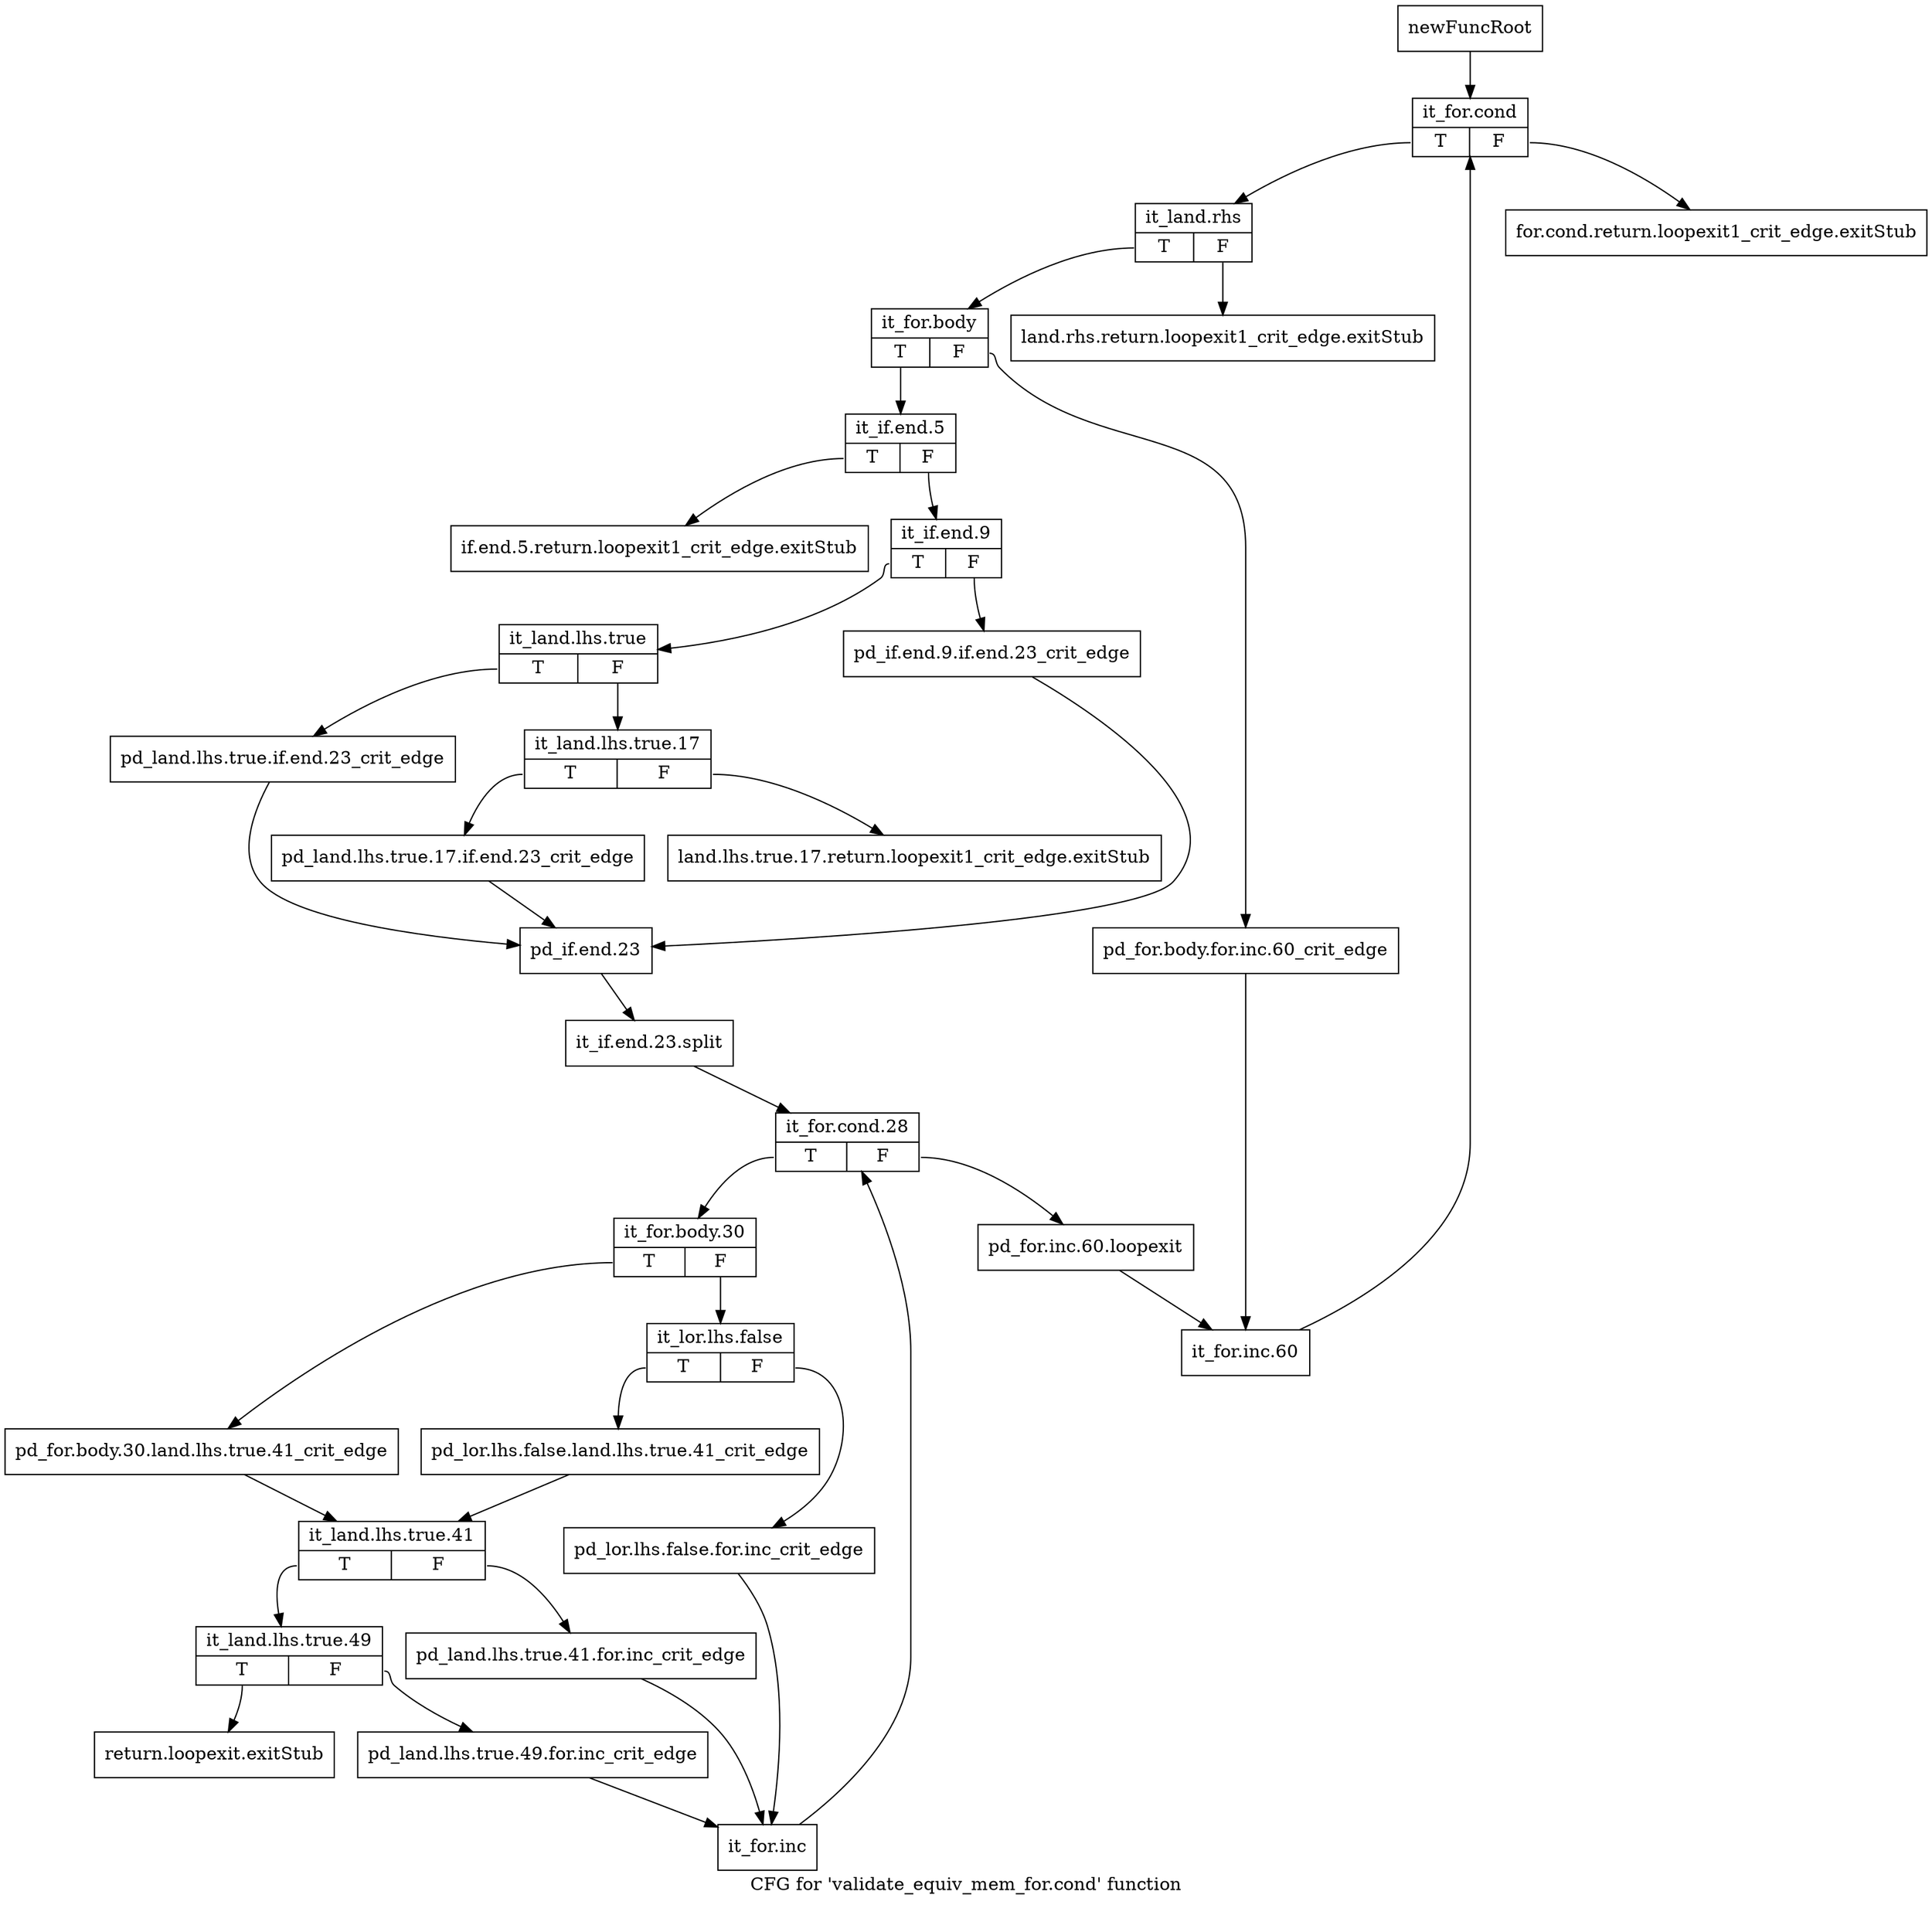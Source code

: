 digraph "CFG for 'validate_equiv_mem_for.cond' function" {
	label="CFG for 'validate_equiv_mem_for.cond' function";

	Node0xb47bc70 [shape=record,label="{newFuncRoot}"];
	Node0xb47bc70 -> Node0xb47be50;
	Node0xb47bcc0 [shape=record,label="{for.cond.return.loopexit1_crit_edge.exitStub}"];
	Node0xb47bd10 [shape=record,label="{land.rhs.return.loopexit1_crit_edge.exitStub}"];
	Node0xb47bd60 [shape=record,label="{if.end.5.return.loopexit1_crit_edge.exitStub}"];
	Node0xb47bdb0 [shape=record,label="{land.lhs.true.17.return.loopexit1_crit_edge.exitStub}"];
	Node0xb47be00 [shape=record,label="{return.loopexit.exitStub}"];
	Node0xb47be50 [shape=record,label="{it_for.cond|{<s0>T|<s1>F}}"];
	Node0xb47be50:s0 -> Node0xb47bea0;
	Node0xb47be50:s1 -> Node0xb47bcc0;
	Node0xb47bea0 [shape=record,label="{it_land.rhs|{<s0>T|<s1>F}}"];
	Node0xb47bea0:s0 -> Node0xb47bef0;
	Node0xb47bea0:s1 -> Node0xb47bd10;
	Node0xb47bef0 [shape=record,label="{it_for.body|{<s0>T|<s1>F}}"];
	Node0xb47bef0:s0 -> Node0xb47bf90;
	Node0xb47bef0:s1 -> Node0xb47bf40;
	Node0xb47bf40 [shape=record,label="{pd_for.body.for.inc.60_crit_edge}"];
	Node0xb47bf40 -> Node0xb47c2b0;
	Node0xb47bf90 [shape=record,label="{it_if.end.5|{<s0>T|<s1>F}}"];
	Node0xb47bf90:s0 -> Node0xb47bd60;
	Node0xb47bf90:s1 -> Node0xb47bfe0;
	Node0xb47bfe0 [shape=record,label="{it_if.end.9|{<s0>T|<s1>F}}"];
	Node0xb47bfe0:s0 -> Node0xb47c080;
	Node0xb47bfe0:s1 -> Node0xb47c030;
	Node0xb47c030 [shape=record,label="{pd_if.end.9.if.end.23_crit_edge}"];
	Node0xb47c030 -> Node0xb47c1c0;
	Node0xb47c080 [shape=record,label="{it_land.lhs.true|{<s0>T|<s1>F}}"];
	Node0xb47c080:s0 -> Node0xb47c170;
	Node0xb47c080:s1 -> Node0xb47c0d0;
	Node0xb47c0d0 [shape=record,label="{it_land.lhs.true.17|{<s0>T|<s1>F}}"];
	Node0xb47c0d0:s0 -> Node0xb47c120;
	Node0xb47c0d0:s1 -> Node0xb47bdb0;
	Node0xb47c120 [shape=record,label="{pd_land.lhs.true.17.if.end.23_crit_edge}"];
	Node0xb47c120 -> Node0xb47c1c0;
	Node0xb47c170 [shape=record,label="{pd_land.lhs.true.if.end.23_crit_edge}"];
	Node0xb47c170 -> Node0xb47c1c0;
	Node0xb47c1c0 [shape=record,label="{pd_if.end.23}"];
	Node0xb47c1c0 -> Node0xf759270;
	Node0xf759270 [shape=record,label="{it_if.end.23.split}"];
	Node0xf759270 -> Node0xb47c210;
	Node0xb47c210 [shape=record,label="{it_for.cond.28|{<s0>T|<s1>F}}"];
	Node0xb47c210:s0 -> Node0xb47c300;
	Node0xb47c210:s1 -> Node0xb47c260;
	Node0xb47c260 [shape=record,label="{pd_for.inc.60.loopexit}"];
	Node0xb47c260 -> Node0xb47c2b0;
	Node0xb47c2b0 [shape=record,label="{it_for.inc.60}"];
	Node0xb47c2b0 -> Node0xb47be50;
	Node0xb47c300 [shape=record,label="{it_for.body.30|{<s0>T|<s1>F}}"];
	Node0xb47c300:s0 -> Node0xb47c440;
	Node0xb47c300:s1 -> Node0xb47c350;
	Node0xb47c350 [shape=record,label="{it_lor.lhs.false|{<s0>T|<s1>F}}"];
	Node0xb47c350:s0 -> Node0xb47c3f0;
	Node0xb47c350:s1 -> Node0xb47c3a0;
	Node0xb47c3a0 [shape=record,label="{pd_lor.lhs.false.for.inc_crit_edge}"];
	Node0xb47c3a0 -> Node0xb47c5d0;
	Node0xb47c3f0 [shape=record,label="{pd_lor.lhs.false.land.lhs.true.41_crit_edge}"];
	Node0xb47c3f0 -> Node0xb47c490;
	Node0xb47c440 [shape=record,label="{pd_for.body.30.land.lhs.true.41_crit_edge}"];
	Node0xb47c440 -> Node0xb47c490;
	Node0xb47c490 [shape=record,label="{it_land.lhs.true.41|{<s0>T|<s1>F}}"];
	Node0xb47c490:s0 -> Node0xb47c530;
	Node0xb47c490:s1 -> Node0xb47c4e0;
	Node0xb47c4e0 [shape=record,label="{pd_land.lhs.true.41.for.inc_crit_edge}"];
	Node0xb47c4e0 -> Node0xb47c5d0;
	Node0xb47c530 [shape=record,label="{it_land.lhs.true.49|{<s0>T|<s1>F}}"];
	Node0xb47c530:s0 -> Node0xb47be00;
	Node0xb47c530:s1 -> Node0xb47c580;
	Node0xb47c580 [shape=record,label="{pd_land.lhs.true.49.for.inc_crit_edge}"];
	Node0xb47c580 -> Node0xb47c5d0;
	Node0xb47c5d0 [shape=record,label="{it_for.inc}"];
	Node0xb47c5d0 -> Node0xb47c210;
}

